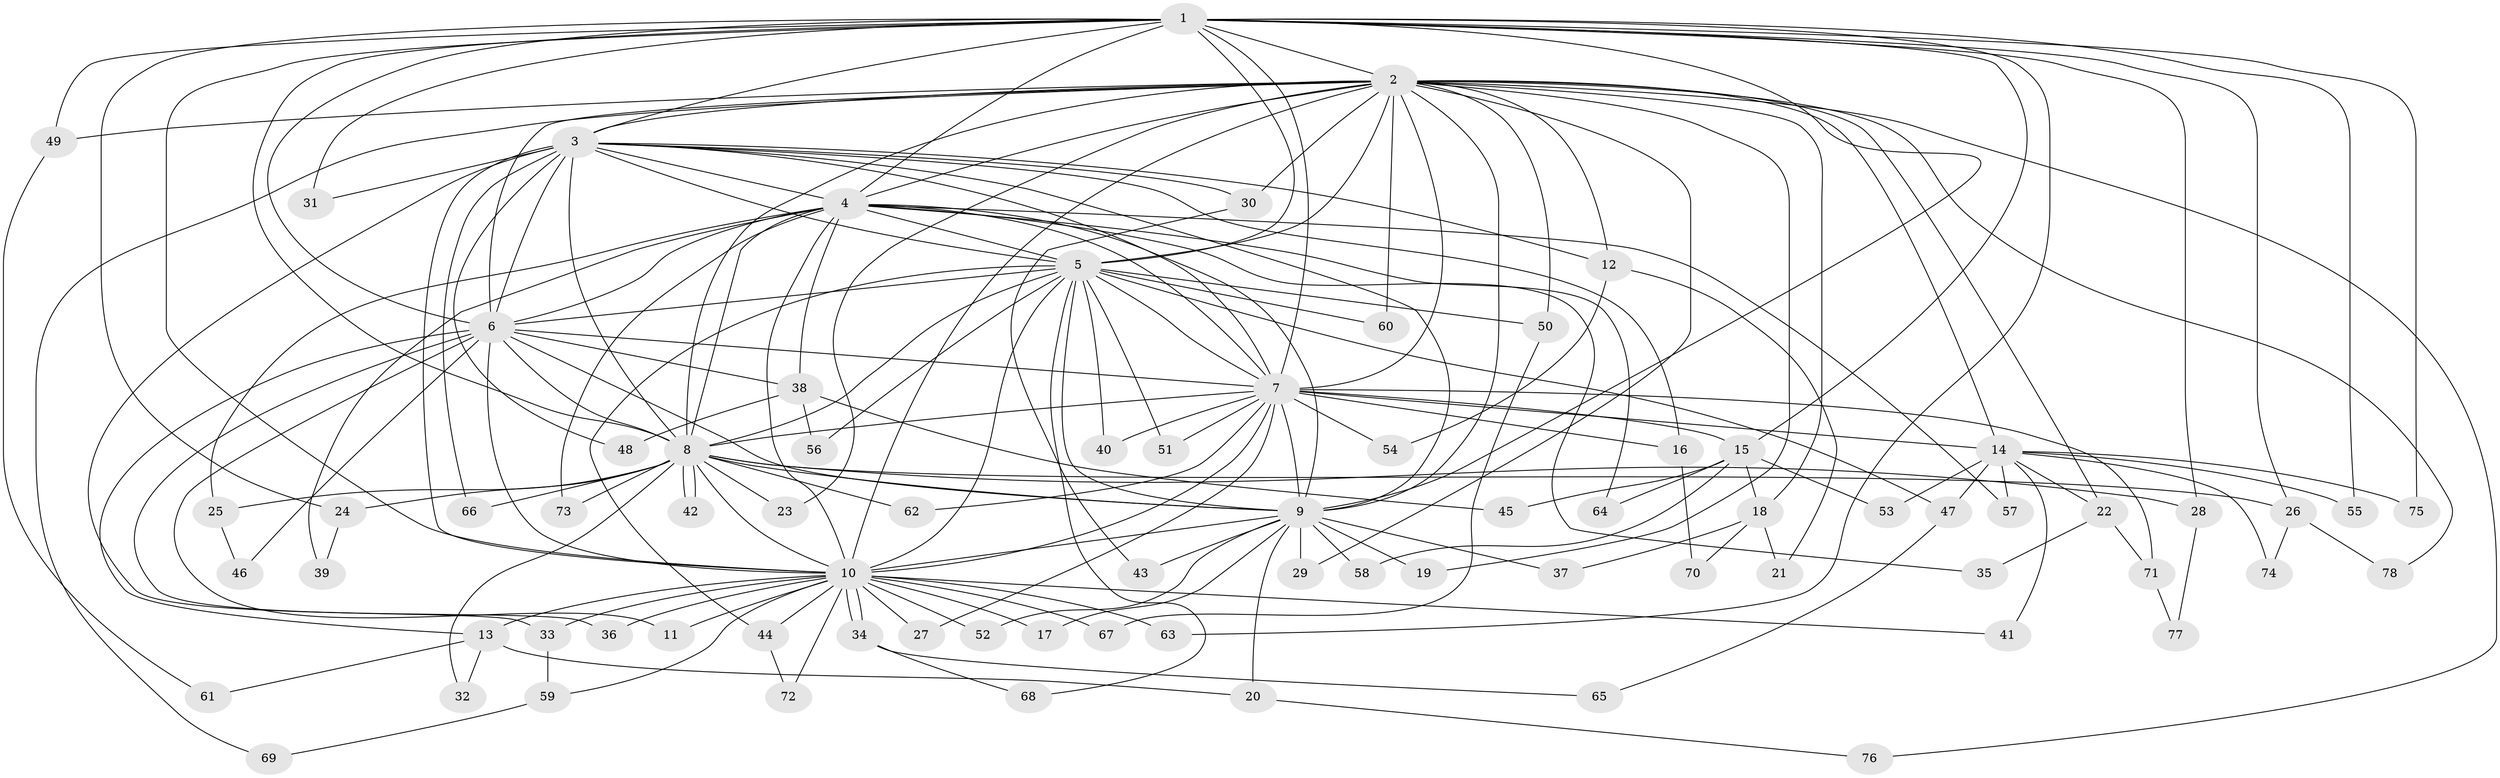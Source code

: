 // Generated by graph-tools (version 1.1) at 2025/10/02/27/25 16:10:56]
// undirected, 78 vertices, 181 edges
graph export_dot {
graph [start="1"]
  node [color=gray90,style=filled];
  1;
  2;
  3;
  4;
  5;
  6;
  7;
  8;
  9;
  10;
  11;
  12;
  13;
  14;
  15;
  16;
  17;
  18;
  19;
  20;
  21;
  22;
  23;
  24;
  25;
  26;
  27;
  28;
  29;
  30;
  31;
  32;
  33;
  34;
  35;
  36;
  37;
  38;
  39;
  40;
  41;
  42;
  43;
  44;
  45;
  46;
  47;
  48;
  49;
  50;
  51;
  52;
  53;
  54;
  55;
  56;
  57;
  58;
  59;
  60;
  61;
  62;
  63;
  64;
  65;
  66;
  67;
  68;
  69;
  70;
  71;
  72;
  73;
  74;
  75;
  76;
  77;
  78;
  1 -- 2;
  1 -- 3;
  1 -- 4;
  1 -- 5;
  1 -- 6;
  1 -- 7;
  1 -- 8;
  1 -- 9;
  1 -- 10;
  1 -- 15;
  1 -- 24;
  1 -- 26;
  1 -- 28;
  1 -- 31;
  1 -- 49;
  1 -- 55;
  1 -- 63;
  1 -- 75;
  2 -- 3;
  2 -- 4;
  2 -- 5;
  2 -- 6;
  2 -- 7;
  2 -- 8;
  2 -- 9;
  2 -- 10;
  2 -- 12;
  2 -- 14;
  2 -- 18;
  2 -- 19;
  2 -- 22;
  2 -- 23;
  2 -- 29;
  2 -- 30;
  2 -- 49;
  2 -- 50;
  2 -- 60;
  2 -- 69;
  2 -- 76;
  2 -- 78;
  3 -- 4;
  3 -- 5;
  3 -- 6;
  3 -- 7;
  3 -- 8;
  3 -- 9;
  3 -- 10;
  3 -- 12;
  3 -- 16;
  3 -- 30;
  3 -- 31;
  3 -- 33;
  3 -- 48;
  3 -- 66;
  4 -- 5;
  4 -- 6;
  4 -- 7;
  4 -- 8;
  4 -- 9;
  4 -- 10;
  4 -- 25;
  4 -- 35;
  4 -- 38;
  4 -- 39;
  4 -- 57;
  4 -- 64;
  4 -- 73;
  5 -- 6;
  5 -- 7;
  5 -- 8;
  5 -- 9;
  5 -- 10;
  5 -- 40;
  5 -- 44;
  5 -- 47;
  5 -- 50;
  5 -- 51;
  5 -- 56;
  5 -- 60;
  5 -- 68;
  6 -- 7;
  6 -- 8;
  6 -- 9;
  6 -- 10;
  6 -- 11;
  6 -- 13;
  6 -- 36;
  6 -- 38;
  6 -- 46;
  7 -- 8;
  7 -- 9;
  7 -- 10;
  7 -- 14;
  7 -- 15;
  7 -- 16;
  7 -- 27;
  7 -- 40;
  7 -- 51;
  7 -- 54;
  7 -- 62;
  7 -- 71;
  8 -- 9;
  8 -- 10;
  8 -- 23;
  8 -- 24;
  8 -- 25;
  8 -- 26;
  8 -- 28;
  8 -- 32;
  8 -- 42;
  8 -- 42;
  8 -- 62;
  8 -- 66;
  8 -- 73;
  9 -- 10;
  9 -- 17;
  9 -- 19;
  9 -- 20;
  9 -- 29;
  9 -- 37;
  9 -- 43;
  9 -- 52;
  9 -- 58;
  10 -- 11;
  10 -- 13;
  10 -- 17;
  10 -- 27;
  10 -- 33;
  10 -- 34;
  10 -- 34;
  10 -- 36;
  10 -- 41;
  10 -- 44;
  10 -- 52;
  10 -- 59;
  10 -- 63;
  10 -- 67;
  10 -- 72;
  12 -- 21;
  12 -- 54;
  13 -- 20;
  13 -- 32;
  13 -- 61;
  14 -- 22;
  14 -- 41;
  14 -- 47;
  14 -- 53;
  14 -- 55;
  14 -- 57;
  14 -- 74;
  14 -- 75;
  15 -- 18;
  15 -- 45;
  15 -- 53;
  15 -- 58;
  15 -- 64;
  16 -- 70;
  18 -- 21;
  18 -- 37;
  18 -- 70;
  20 -- 76;
  22 -- 35;
  22 -- 71;
  24 -- 39;
  25 -- 46;
  26 -- 74;
  26 -- 78;
  28 -- 77;
  30 -- 43;
  33 -- 59;
  34 -- 65;
  34 -- 68;
  38 -- 45;
  38 -- 48;
  38 -- 56;
  44 -- 72;
  47 -- 65;
  49 -- 61;
  50 -- 67;
  59 -- 69;
  71 -- 77;
}
